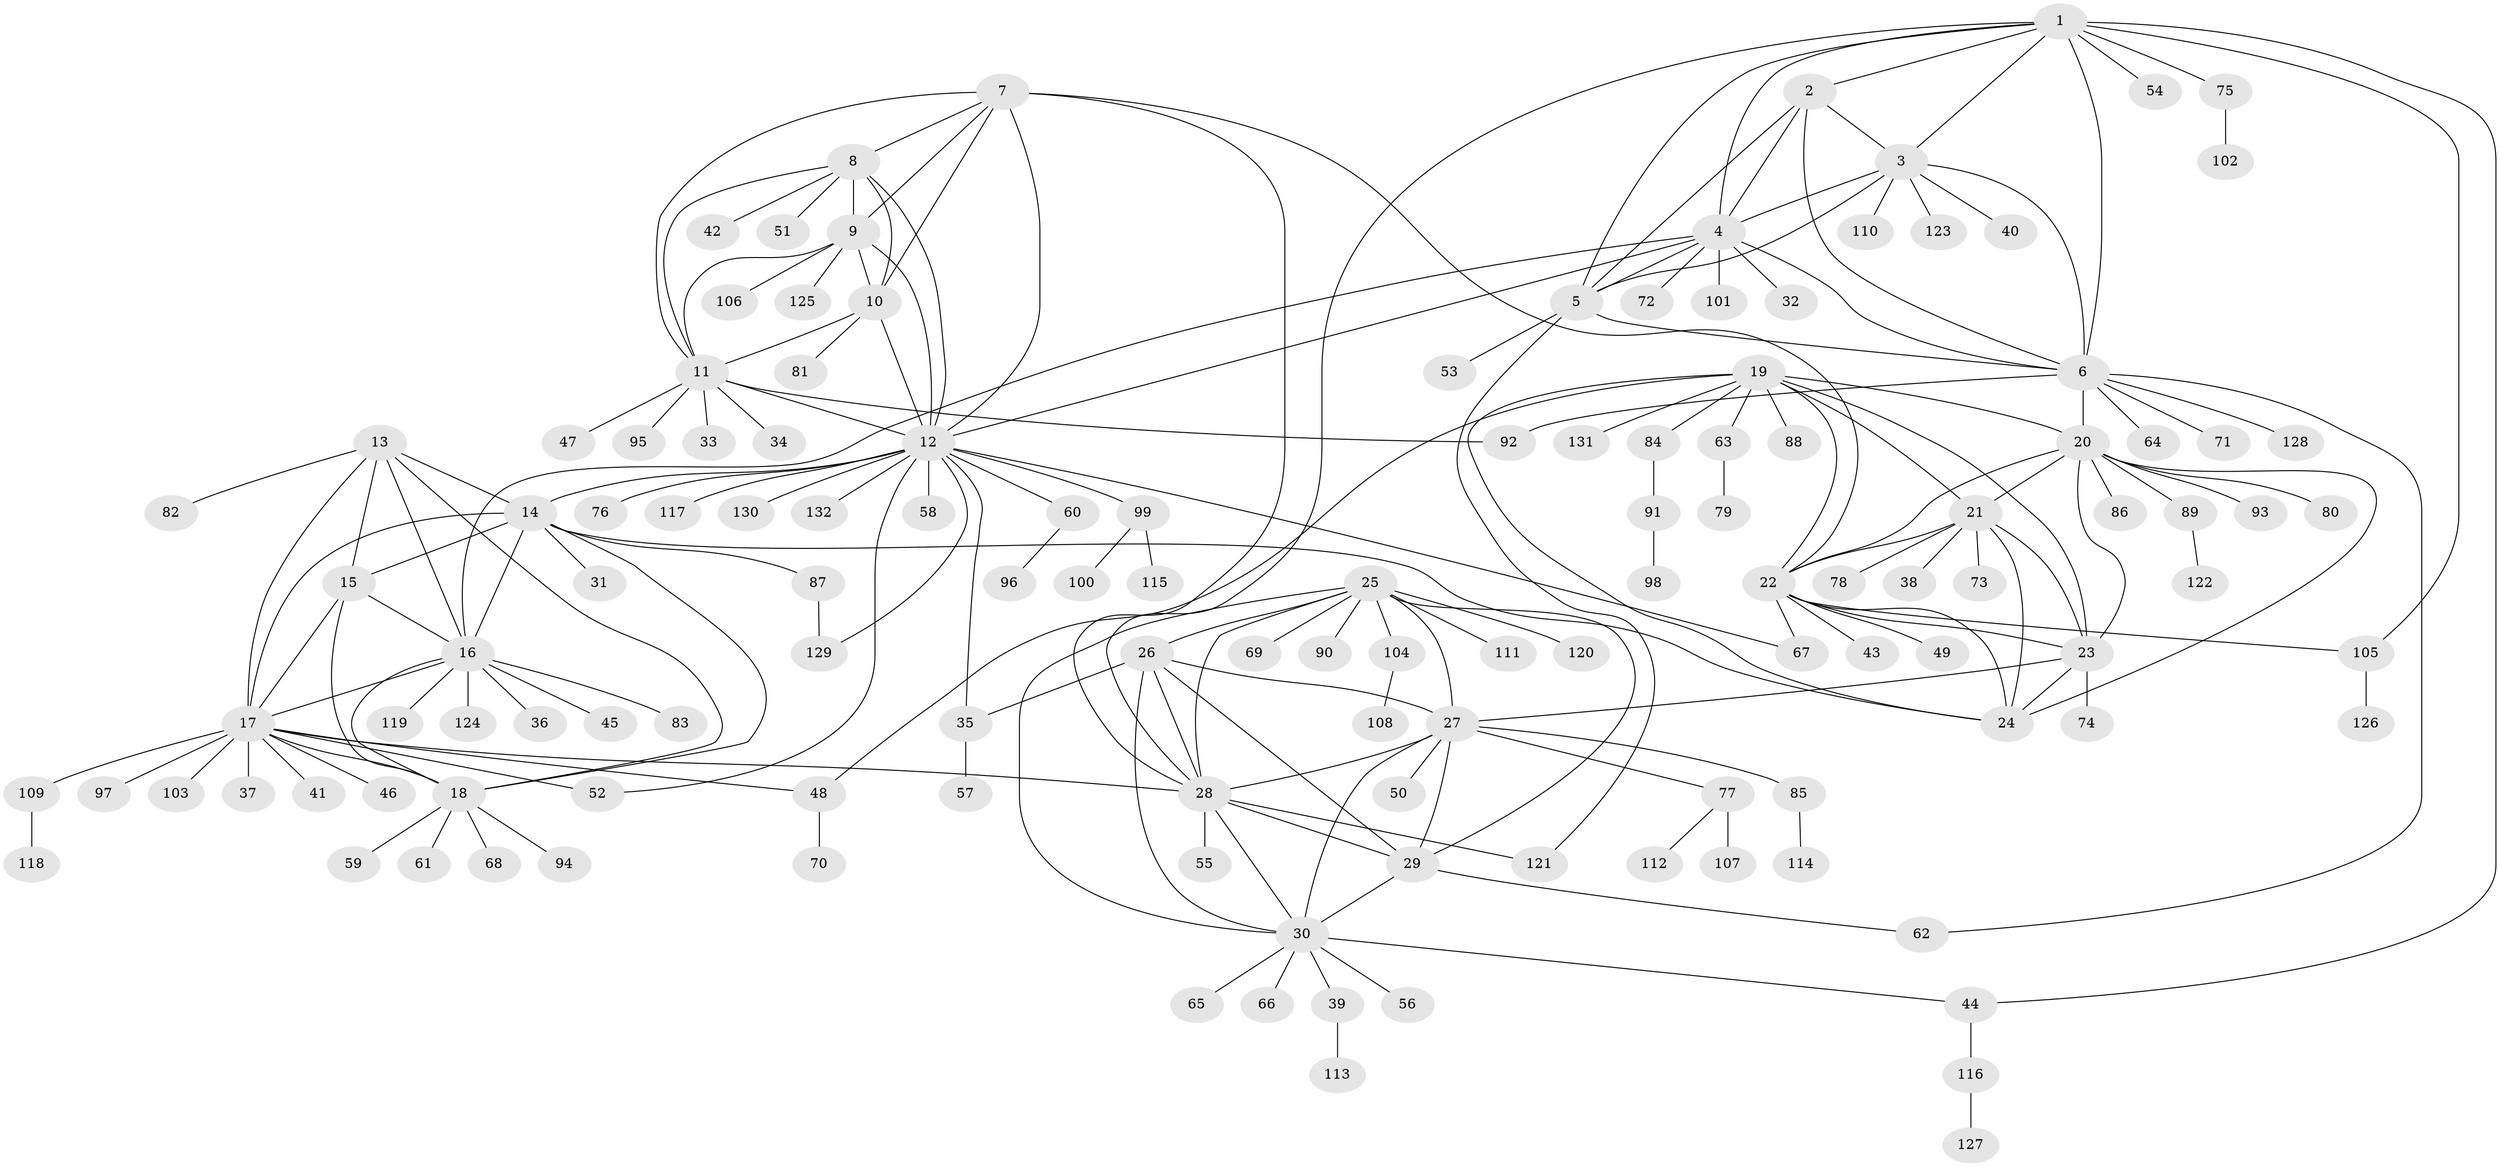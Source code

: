 // coarse degree distribution, {5: 0.0425531914893617, 7: 0.0425531914893617, 9: 0.031914893617021274, 12: 0.02127659574468085, 1: 0.6063829787234043, 8: 0.07446808510638298, 6: 0.031914893617021274, 3: 0.010638297872340425, 2: 0.1276595744680851, 15: 0.010638297872340425}
// Generated by graph-tools (version 1.1) at 2025/37/03/04/25 23:37:36]
// undirected, 132 vertices, 197 edges
graph export_dot {
  node [color=gray90,style=filled];
  1;
  2;
  3;
  4;
  5;
  6;
  7;
  8;
  9;
  10;
  11;
  12;
  13;
  14;
  15;
  16;
  17;
  18;
  19;
  20;
  21;
  22;
  23;
  24;
  25;
  26;
  27;
  28;
  29;
  30;
  31;
  32;
  33;
  34;
  35;
  36;
  37;
  38;
  39;
  40;
  41;
  42;
  43;
  44;
  45;
  46;
  47;
  48;
  49;
  50;
  51;
  52;
  53;
  54;
  55;
  56;
  57;
  58;
  59;
  60;
  61;
  62;
  63;
  64;
  65;
  66;
  67;
  68;
  69;
  70;
  71;
  72;
  73;
  74;
  75;
  76;
  77;
  78;
  79;
  80;
  81;
  82;
  83;
  84;
  85;
  86;
  87;
  88;
  89;
  90;
  91;
  92;
  93;
  94;
  95;
  96;
  97;
  98;
  99;
  100;
  101;
  102;
  103;
  104;
  105;
  106;
  107;
  108;
  109;
  110;
  111;
  112;
  113;
  114;
  115;
  116;
  117;
  118;
  119;
  120;
  121;
  122;
  123;
  124;
  125;
  126;
  127;
  128;
  129;
  130;
  131;
  132;
  1 -- 2;
  1 -- 3;
  1 -- 4;
  1 -- 5;
  1 -- 6;
  1 -- 28;
  1 -- 44;
  1 -- 54;
  1 -- 75;
  1 -- 105;
  2 -- 3;
  2 -- 4;
  2 -- 5;
  2 -- 6;
  3 -- 4;
  3 -- 5;
  3 -- 6;
  3 -- 40;
  3 -- 110;
  3 -- 123;
  4 -- 5;
  4 -- 6;
  4 -- 12;
  4 -- 16;
  4 -- 32;
  4 -- 72;
  4 -- 101;
  5 -- 6;
  5 -- 53;
  5 -- 121;
  6 -- 20;
  6 -- 62;
  6 -- 64;
  6 -- 71;
  6 -- 92;
  6 -- 128;
  7 -- 8;
  7 -- 9;
  7 -- 10;
  7 -- 11;
  7 -- 12;
  7 -- 22;
  7 -- 28;
  8 -- 9;
  8 -- 10;
  8 -- 11;
  8 -- 12;
  8 -- 42;
  8 -- 51;
  9 -- 10;
  9 -- 11;
  9 -- 12;
  9 -- 106;
  9 -- 125;
  10 -- 11;
  10 -- 12;
  10 -- 81;
  11 -- 12;
  11 -- 33;
  11 -- 34;
  11 -- 47;
  11 -- 92;
  11 -- 95;
  12 -- 14;
  12 -- 35;
  12 -- 52;
  12 -- 58;
  12 -- 60;
  12 -- 67;
  12 -- 76;
  12 -- 99;
  12 -- 117;
  12 -- 129;
  12 -- 130;
  12 -- 132;
  13 -- 14;
  13 -- 15;
  13 -- 16;
  13 -- 17;
  13 -- 18;
  13 -- 82;
  14 -- 15;
  14 -- 16;
  14 -- 17;
  14 -- 18;
  14 -- 24;
  14 -- 31;
  14 -- 87;
  15 -- 16;
  15 -- 17;
  15 -- 18;
  16 -- 17;
  16 -- 18;
  16 -- 36;
  16 -- 45;
  16 -- 83;
  16 -- 119;
  16 -- 124;
  17 -- 18;
  17 -- 28;
  17 -- 37;
  17 -- 41;
  17 -- 46;
  17 -- 48;
  17 -- 52;
  17 -- 97;
  17 -- 103;
  17 -- 109;
  18 -- 59;
  18 -- 61;
  18 -- 68;
  18 -- 94;
  19 -- 20;
  19 -- 21;
  19 -- 22;
  19 -- 23;
  19 -- 24;
  19 -- 48;
  19 -- 63;
  19 -- 84;
  19 -- 88;
  19 -- 131;
  20 -- 21;
  20 -- 22;
  20 -- 23;
  20 -- 24;
  20 -- 80;
  20 -- 86;
  20 -- 89;
  20 -- 93;
  21 -- 22;
  21 -- 23;
  21 -- 24;
  21 -- 38;
  21 -- 73;
  21 -- 78;
  22 -- 23;
  22 -- 24;
  22 -- 43;
  22 -- 49;
  22 -- 67;
  22 -- 105;
  23 -- 24;
  23 -- 27;
  23 -- 74;
  25 -- 26;
  25 -- 27;
  25 -- 28;
  25 -- 29;
  25 -- 30;
  25 -- 69;
  25 -- 90;
  25 -- 104;
  25 -- 111;
  25 -- 120;
  26 -- 27;
  26 -- 28;
  26 -- 29;
  26 -- 30;
  26 -- 35;
  27 -- 28;
  27 -- 29;
  27 -- 30;
  27 -- 50;
  27 -- 77;
  27 -- 85;
  28 -- 29;
  28 -- 30;
  28 -- 55;
  28 -- 121;
  29 -- 30;
  29 -- 62;
  30 -- 39;
  30 -- 44;
  30 -- 56;
  30 -- 65;
  30 -- 66;
  35 -- 57;
  39 -- 113;
  44 -- 116;
  48 -- 70;
  60 -- 96;
  63 -- 79;
  75 -- 102;
  77 -- 107;
  77 -- 112;
  84 -- 91;
  85 -- 114;
  87 -- 129;
  89 -- 122;
  91 -- 98;
  99 -- 100;
  99 -- 115;
  104 -- 108;
  105 -- 126;
  109 -- 118;
  116 -- 127;
}
